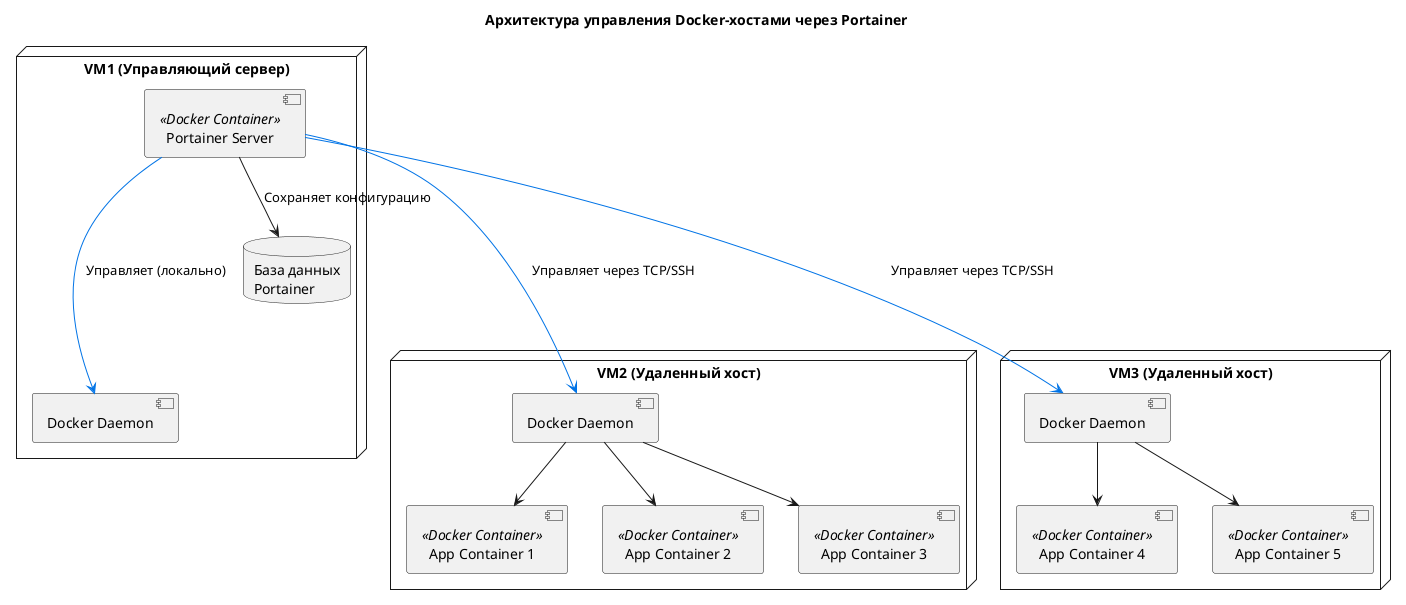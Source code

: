 @startuml
title Архитектура управления Docker-хостами через Portainer

node "VM1 (Управляющий сервер)" {
  [Portainer Server] <<Docker Container>> as Portainer
  [Docker Daemon] as Docker1
  database "База данных\nPortainer" as DB
}

node "VM2 (Удаленный хост)" {
  [Docker Daemon] as Docker2
  [App Container 1] <<Docker Container>>
  [App Container 2] <<Docker Container>>
  [App Container 3] <<Docker Container>>
}

node "VM3 (Удаленный хост)" {
  [Docker Daemon] as Docker3
  [App Container 4] <<Docker Container>>
  [App Container 5] <<Docker Container>>
}

Portainer -[#0073E6]--> Docker1 : Управляет (локально)
Portainer -[#0073E6]--> Docker2 : Управляет через TCP/SSH
Portainer -[#0073E6]--> Docker3 : Управляет через TCP/SSH

Portainer --> DB : Сохраняет конфигурацию

Docker2 --> [App Container 1]
Docker2 --> [App Container 2]
Docker2 --> [App Container 3]

Docker3 --> [App Container 4]
Docker3 --> [App Container 5]

@enduml